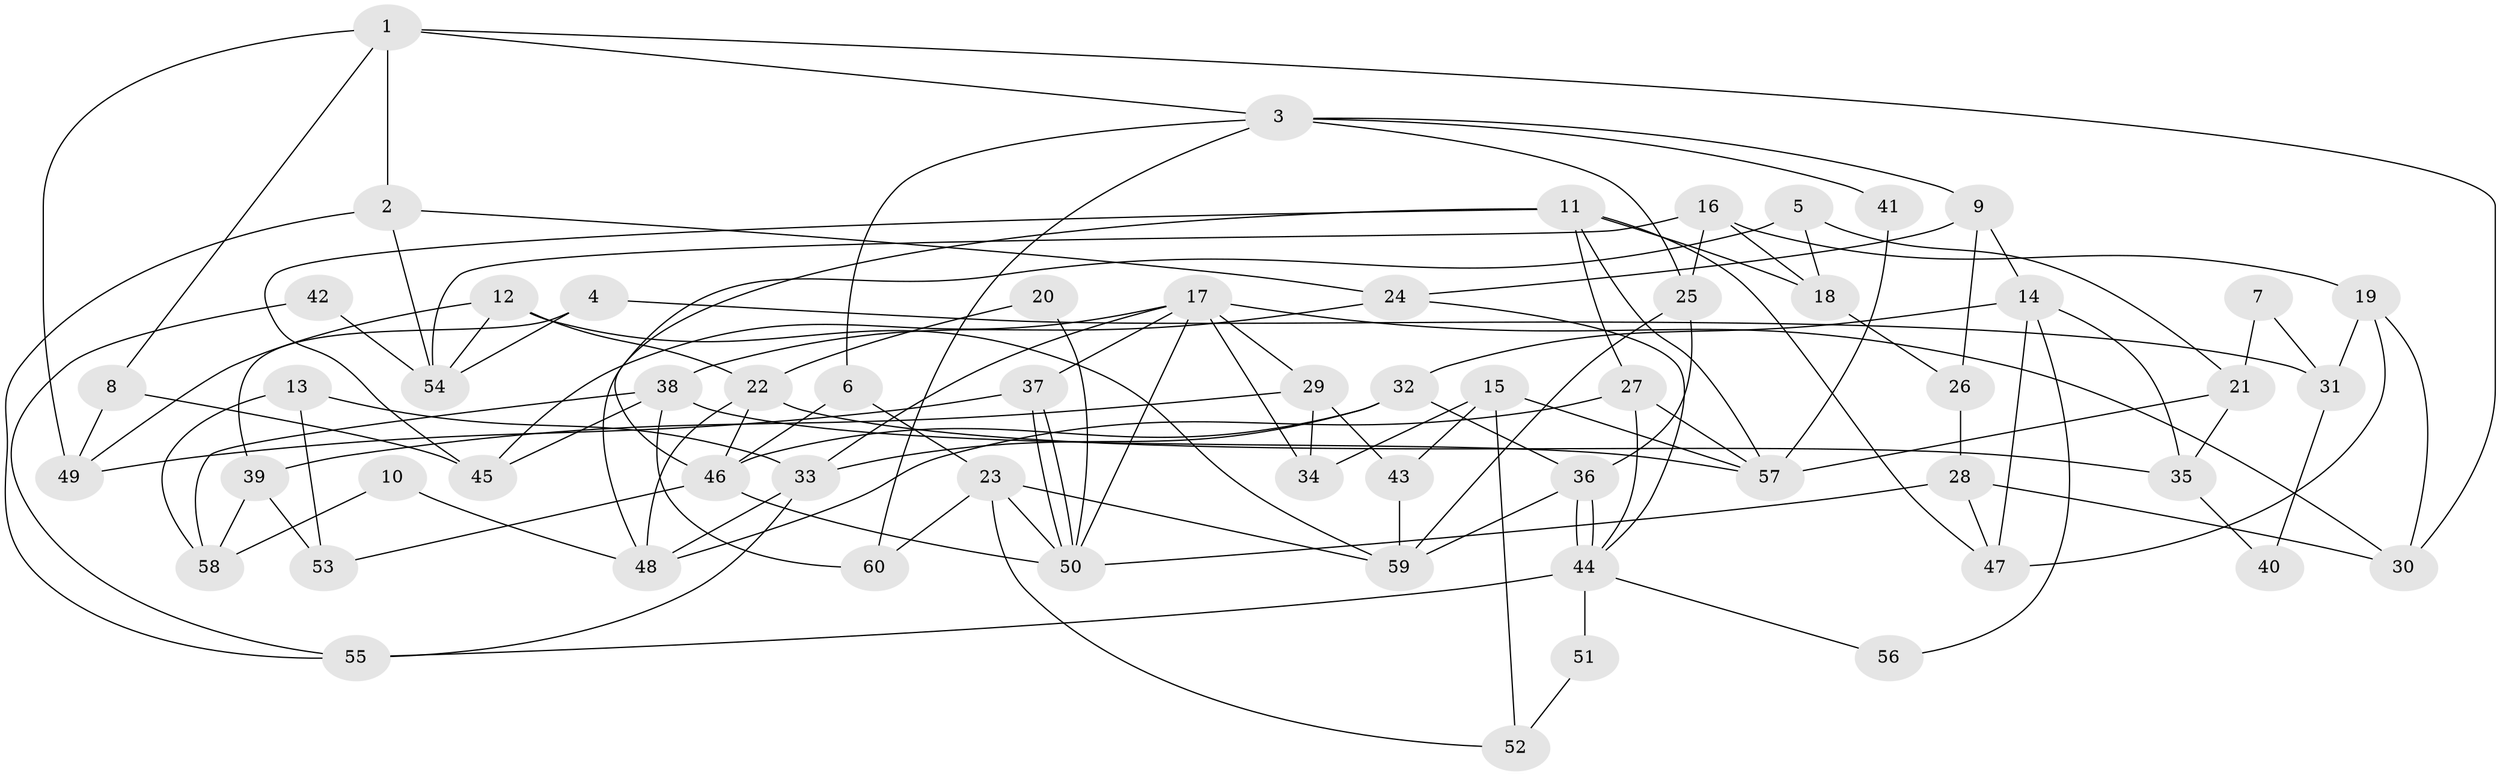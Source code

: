 // Generated by graph-tools (version 1.1) at 2025/50/03/09/25 03:50:03]
// undirected, 60 vertices, 120 edges
graph export_dot {
graph [start="1"]
  node [color=gray90,style=filled];
  1;
  2;
  3;
  4;
  5;
  6;
  7;
  8;
  9;
  10;
  11;
  12;
  13;
  14;
  15;
  16;
  17;
  18;
  19;
  20;
  21;
  22;
  23;
  24;
  25;
  26;
  27;
  28;
  29;
  30;
  31;
  32;
  33;
  34;
  35;
  36;
  37;
  38;
  39;
  40;
  41;
  42;
  43;
  44;
  45;
  46;
  47;
  48;
  49;
  50;
  51;
  52;
  53;
  54;
  55;
  56;
  57;
  58;
  59;
  60;
  1 -- 49;
  1 -- 3;
  1 -- 2;
  1 -- 8;
  1 -- 30;
  2 -- 24;
  2 -- 54;
  2 -- 55;
  3 -- 25;
  3 -- 9;
  3 -- 6;
  3 -- 41;
  3 -- 60;
  4 -- 54;
  4 -- 39;
  4 -- 31;
  5 -- 21;
  5 -- 18;
  5 -- 48;
  6 -- 46;
  6 -- 23;
  7 -- 21;
  7 -- 31;
  8 -- 45;
  8 -- 49;
  9 -- 26;
  9 -- 14;
  9 -- 24;
  10 -- 58;
  10 -- 48;
  11 -- 46;
  11 -- 27;
  11 -- 18;
  11 -- 45;
  11 -- 47;
  11 -- 57;
  12 -- 22;
  12 -- 49;
  12 -- 54;
  12 -- 59;
  13 -- 53;
  13 -- 33;
  13 -- 58;
  14 -- 47;
  14 -- 32;
  14 -- 35;
  14 -- 56;
  15 -- 34;
  15 -- 57;
  15 -- 43;
  15 -- 52;
  16 -- 25;
  16 -- 54;
  16 -- 18;
  16 -- 19;
  17 -- 45;
  17 -- 30;
  17 -- 29;
  17 -- 33;
  17 -- 34;
  17 -- 37;
  17 -- 50;
  18 -- 26;
  19 -- 47;
  19 -- 30;
  19 -- 31;
  20 -- 50;
  20 -- 22;
  21 -- 57;
  21 -- 35;
  22 -- 46;
  22 -- 48;
  22 -- 35;
  23 -- 50;
  23 -- 52;
  23 -- 59;
  23 -- 60;
  24 -- 44;
  24 -- 38;
  25 -- 59;
  25 -- 36;
  26 -- 28;
  27 -- 57;
  27 -- 44;
  27 -- 48;
  28 -- 50;
  28 -- 30;
  28 -- 47;
  29 -- 43;
  29 -- 34;
  29 -- 39;
  31 -- 40;
  32 -- 36;
  32 -- 33;
  32 -- 46;
  33 -- 48;
  33 -- 55;
  35 -- 40;
  36 -- 44;
  36 -- 44;
  36 -- 59;
  37 -- 50;
  37 -- 50;
  37 -- 49;
  38 -- 60;
  38 -- 45;
  38 -- 57;
  38 -- 58;
  39 -- 58;
  39 -- 53;
  41 -- 57;
  42 -- 55;
  42 -- 54;
  43 -- 59;
  44 -- 55;
  44 -- 51;
  44 -- 56;
  46 -- 50;
  46 -- 53;
  51 -- 52;
}
